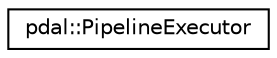 digraph "Graphical Class Hierarchy"
{
  edge [fontname="Helvetica",fontsize="10",labelfontname="Helvetica",labelfontsize="10"];
  node [fontname="Helvetica",fontsize="10",shape=record];
  rankdir="LR";
  Node1 [label="pdal::PipelineExecutor",height=0.2,width=0.4,color="black", fillcolor="white", style="filled",URL="$classpdal_1_1PipelineExecutor.html"];
}
